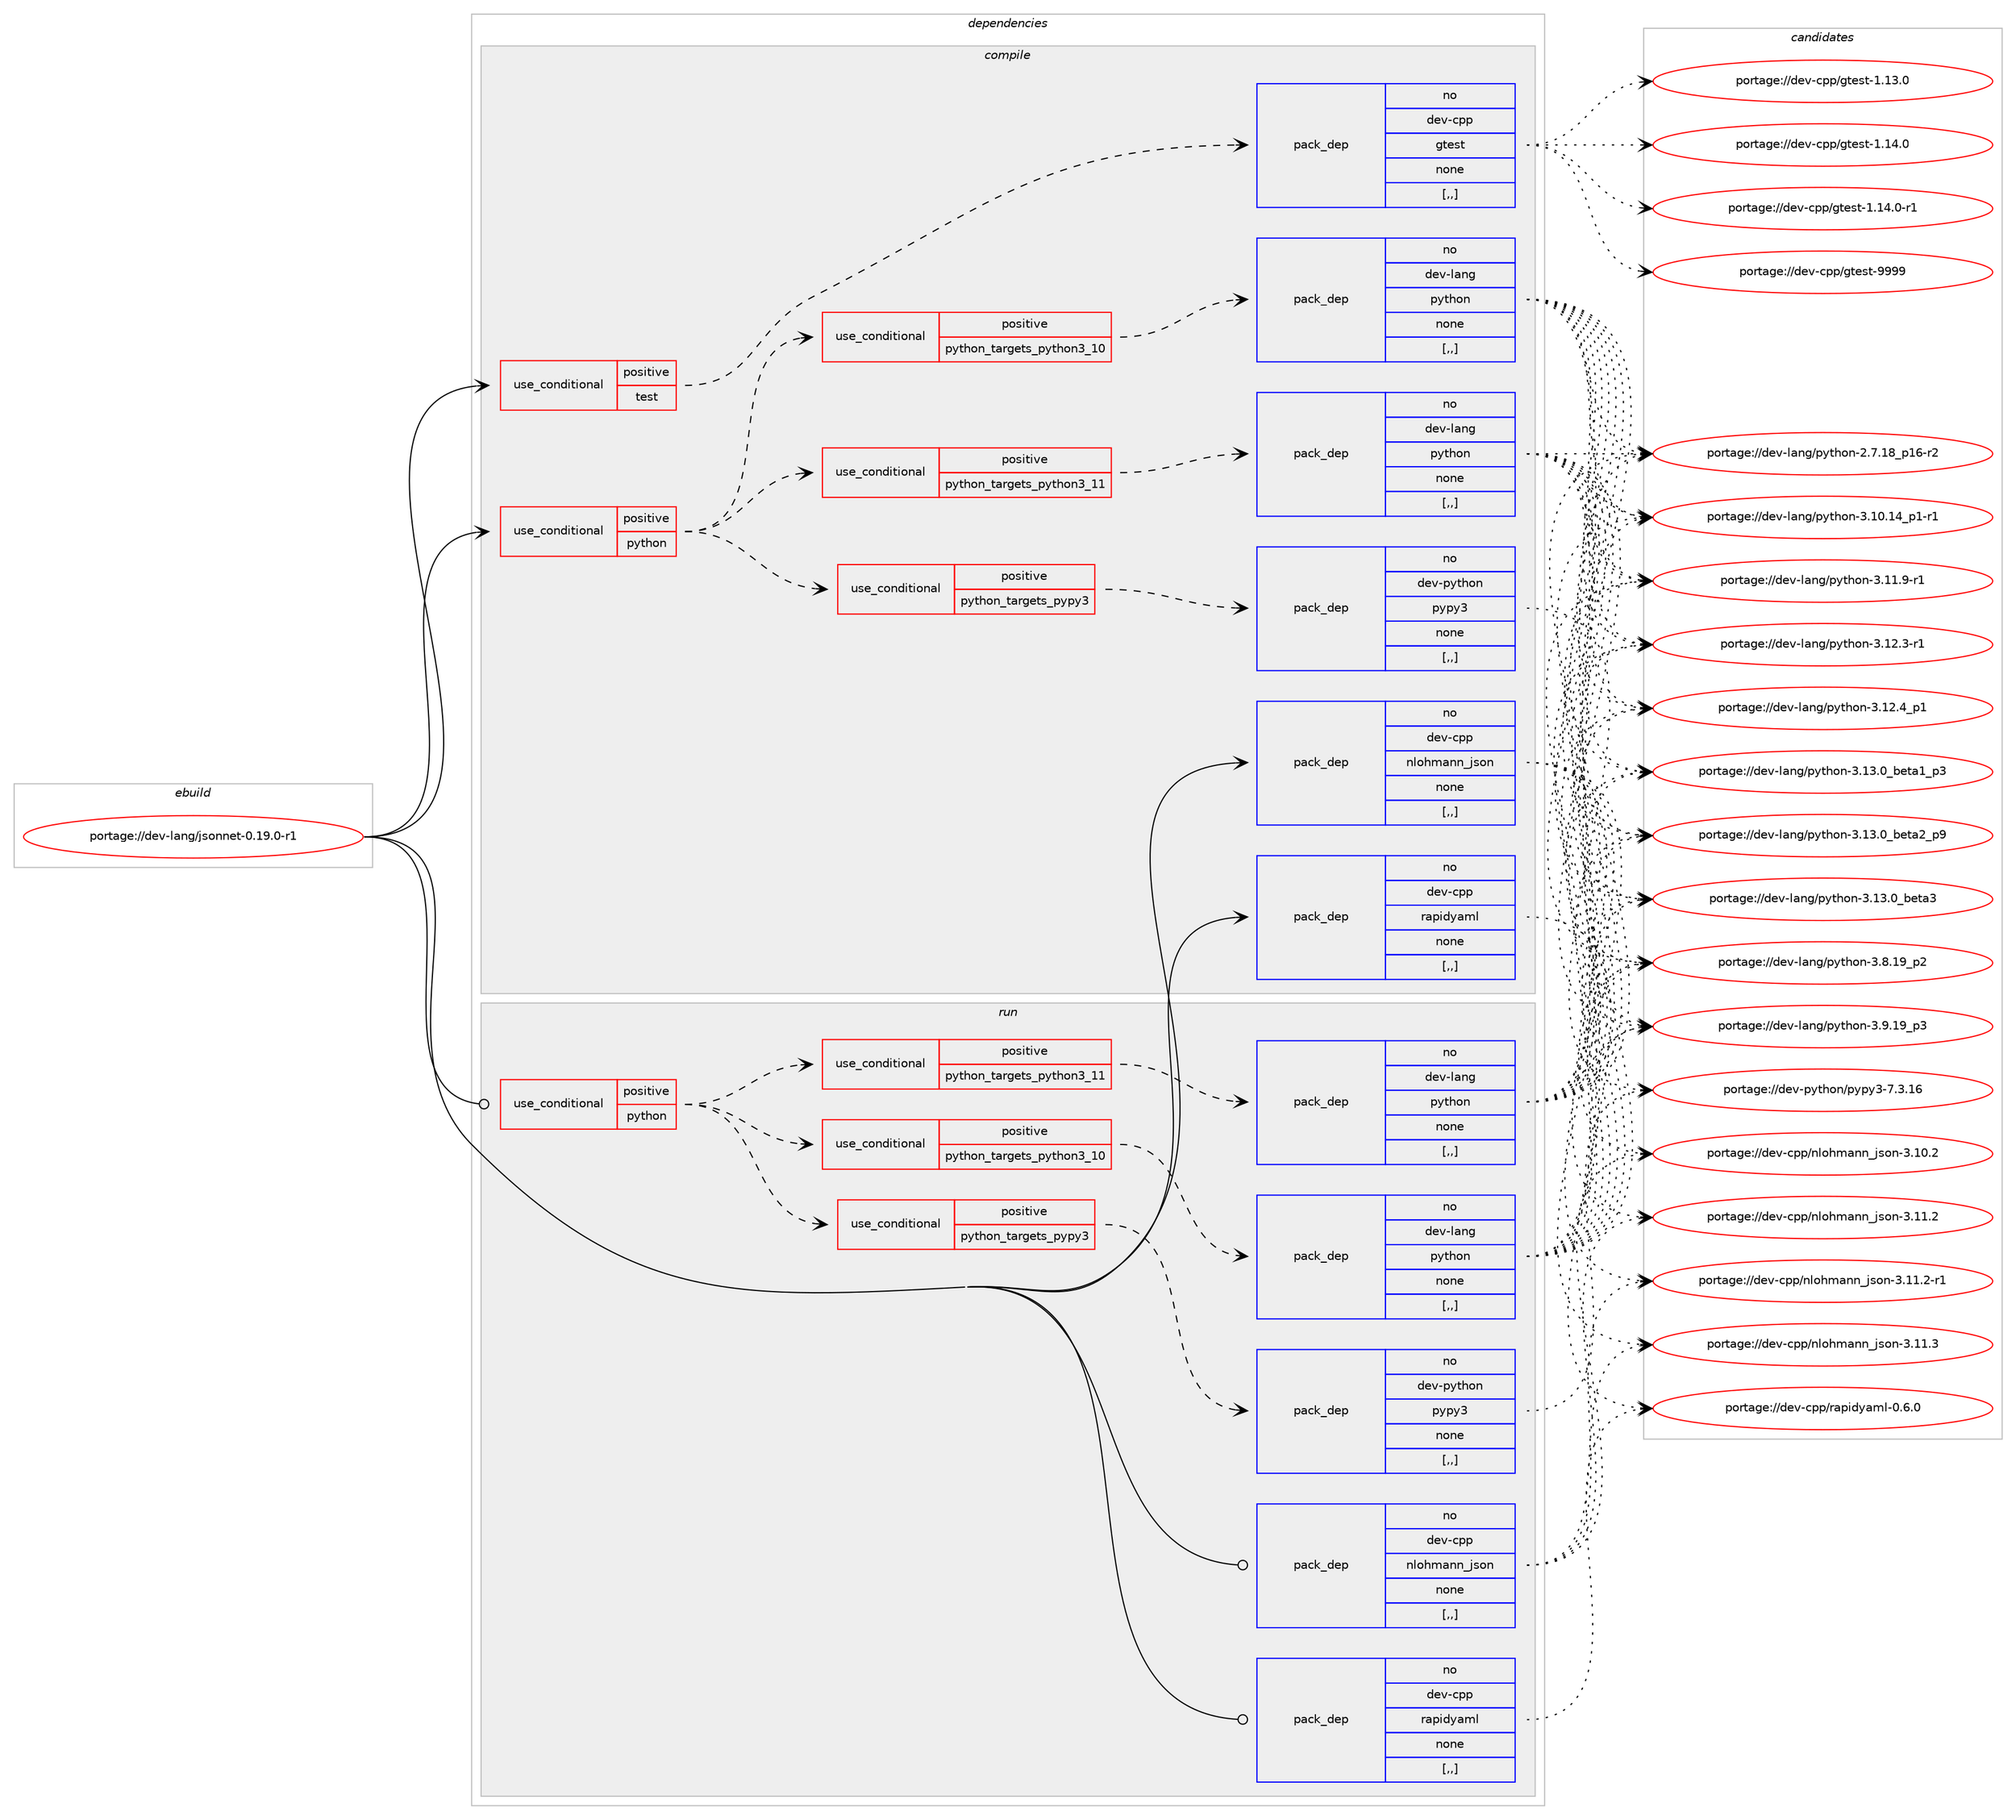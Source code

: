 digraph prolog {

# *************
# Graph options
# *************

newrank=true;
concentrate=true;
compound=true;
graph [rankdir=LR,fontname=Helvetica,fontsize=10,ranksep=1.5];#, ranksep=2.5, nodesep=0.2];
edge  [arrowhead=vee];
node  [fontname=Helvetica,fontsize=10];

# **********
# The ebuild
# **********

subgraph cluster_leftcol {
color=gray;
rank=same;
label=<<i>ebuild</i>>;
id [label="portage://dev-lang/jsonnet-0.19.0-r1", color=red, width=4, href="../dev-lang/jsonnet-0.19.0-r1.svg"];
}

# ****************
# The dependencies
# ****************

subgraph cluster_midcol {
color=gray;
label=<<i>dependencies</i>>;
subgraph cluster_compile {
fillcolor="#eeeeee";
style=filled;
label=<<i>compile</i>>;
subgraph cond22359 {
dependency96916 [label=<<TABLE BORDER="0" CELLBORDER="1" CELLSPACING="0" CELLPADDING="4"><TR><TD ROWSPAN="3" CELLPADDING="10">use_conditional</TD></TR><TR><TD>positive</TD></TR><TR><TD>python</TD></TR></TABLE>>, shape=none, color=red];
subgraph cond22360 {
dependency96917 [label=<<TABLE BORDER="0" CELLBORDER="1" CELLSPACING="0" CELLPADDING="4"><TR><TD ROWSPAN="3" CELLPADDING="10">use_conditional</TD></TR><TR><TD>positive</TD></TR><TR><TD>python_targets_pypy3</TD></TR></TABLE>>, shape=none, color=red];
subgraph pack73519 {
dependency96918 [label=<<TABLE BORDER="0" CELLBORDER="1" CELLSPACING="0" CELLPADDING="4" WIDTH="220"><TR><TD ROWSPAN="6" CELLPADDING="30">pack_dep</TD></TR><TR><TD WIDTH="110">no</TD></TR><TR><TD>dev-python</TD></TR><TR><TD>pypy3</TD></TR><TR><TD>none</TD></TR><TR><TD>[,,]</TD></TR></TABLE>>, shape=none, color=blue];
}
dependency96917:e -> dependency96918:w [weight=20,style="dashed",arrowhead="vee"];
}
dependency96916:e -> dependency96917:w [weight=20,style="dashed",arrowhead="vee"];
subgraph cond22361 {
dependency96919 [label=<<TABLE BORDER="0" CELLBORDER="1" CELLSPACING="0" CELLPADDING="4"><TR><TD ROWSPAN="3" CELLPADDING="10">use_conditional</TD></TR><TR><TD>positive</TD></TR><TR><TD>python_targets_python3_10</TD></TR></TABLE>>, shape=none, color=red];
subgraph pack73520 {
dependency96920 [label=<<TABLE BORDER="0" CELLBORDER="1" CELLSPACING="0" CELLPADDING="4" WIDTH="220"><TR><TD ROWSPAN="6" CELLPADDING="30">pack_dep</TD></TR><TR><TD WIDTH="110">no</TD></TR><TR><TD>dev-lang</TD></TR><TR><TD>python</TD></TR><TR><TD>none</TD></TR><TR><TD>[,,]</TD></TR></TABLE>>, shape=none, color=blue];
}
dependency96919:e -> dependency96920:w [weight=20,style="dashed",arrowhead="vee"];
}
dependency96916:e -> dependency96919:w [weight=20,style="dashed",arrowhead="vee"];
subgraph cond22362 {
dependency96921 [label=<<TABLE BORDER="0" CELLBORDER="1" CELLSPACING="0" CELLPADDING="4"><TR><TD ROWSPAN="3" CELLPADDING="10">use_conditional</TD></TR><TR><TD>positive</TD></TR><TR><TD>python_targets_python3_11</TD></TR></TABLE>>, shape=none, color=red];
subgraph pack73521 {
dependency96922 [label=<<TABLE BORDER="0" CELLBORDER="1" CELLSPACING="0" CELLPADDING="4" WIDTH="220"><TR><TD ROWSPAN="6" CELLPADDING="30">pack_dep</TD></TR><TR><TD WIDTH="110">no</TD></TR><TR><TD>dev-lang</TD></TR><TR><TD>python</TD></TR><TR><TD>none</TD></TR><TR><TD>[,,]</TD></TR></TABLE>>, shape=none, color=blue];
}
dependency96921:e -> dependency96922:w [weight=20,style="dashed",arrowhead="vee"];
}
dependency96916:e -> dependency96921:w [weight=20,style="dashed",arrowhead="vee"];
}
id:e -> dependency96916:w [weight=20,style="solid",arrowhead="vee"];
subgraph cond22363 {
dependency96923 [label=<<TABLE BORDER="0" CELLBORDER="1" CELLSPACING="0" CELLPADDING="4"><TR><TD ROWSPAN="3" CELLPADDING="10">use_conditional</TD></TR><TR><TD>positive</TD></TR><TR><TD>test</TD></TR></TABLE>>, shape=none, color=red];
subgraph pack73522 {
dependency96924 [label=<<TABLE BORDER="0" CELLBORDER="1" CELLSPACING="0" CELLPADDING="4" WIDTH="220"><TR><TD ROWSPAN="6" CELLPADDING="30">pack_dep</TD></TR><TR><TD WIDTH="110">no</TD></TR><TR><TD>dev-cpp</TD></TR><TR><TD>gtest</TD></TR><TR><TD>none</TD></TR><TR><TD>[,,]</TD></TR></TABLE>>, shape=none, color=blue];
}
dependency96923:e -> dependency96924:w [weight=20,style="dashed",arrowhead="vee"];
}
id:e -> dependency96923:w [weight=20,style="solid",arrowhead="vee"];
subgraph pack73523 {
dependency96925 [label=<<TABLE BORDER="0" CELLBORDER="1" CELLSPACING="0" CELLPADDING="4" WIDTH="220"><TR><TD ROWSPAN="6" CELLPADDING="30">pack_dep</TD></TR><TR><TD WIDTH="110">no</TD></TR><TR><TD>dev-cpp</TD></TR><TR><TD>nlohmann_json</TD></TR><TR><TD>none</TD></TR><TR><TD>[,,]</TD></TR></TABLE>>, shape=none, color=blue];
}
id:e -> dependency96925:w [weight=20,style="solid",arrowhead="vee"];
subgraph pack73524 {
dependency96926 [label=<<TABLE BORDER="0" CELLBORDER="1" CELLSPACING="0" CELLPADDING="4" WIDTH="220"><TR><TD ROWSPAN="6" CELLPADDING="30">pack_dep</TD></TR><TR><TD WIDTH="110">no</TD></TR><TR><TD>dev-cpp</TD></TR><TR><TD>rapidyaml</TD></TR><TR><TD>none</TD></TR><TR><TD>[,,]</TD></TR></TABLE>>, shape=none, color=blue];
}
id:e -> dependency96926:w [weight=20,style="solid",arrowhead="vee"];
}
subgraph cluster_compileandrun {
fillcolor="#eeeeee";
style=filled;
label=<<i>compile and run</i>>;
}
subgraph cluster_run {
fillcolor="#eeeeee";
style=filled;
label=<<i>run</i>>;
subgraph cond22364 {
dependency96927 [label=<<TABLE BORDER="0" CELLBORDER="1" CELLSPACING="0" CELLPADDING="4"><TR><TD ROWSPAN="3" CELLPADDING="10">use_conditional</TD></TR><TR><TD>positive</TD></TR><TR><TD>python</TD></TR></TABLE>>, shape=none, color=red];
subgraph cond22365 {
dependency96928 [label=<<TABLE BORDER="0" CELLBORDER="1" CELLSPACING="0" CELLPADDING="4"><TR><TD ROWSPAN="3" CELLPADDING="10">use_conditional</TD></TR><TR><TD>positive</TD></TR><TR><TD>python_targets_pypy3</TD></TR></TABLE>>, shape=none, color=red];
subgraph pack73525 {
dependency96929 [label=<<TABLE BORDER="0" CELLBORDER="1" CELLSPACING="0" CELLPADDING="4" WIDTH="220"><TR><TD ROWSPAN="6" CELLPADDING="30">pack_dep</TD></TR><TR><TD WIDTH="110">no</TD></TR><TR><TD>dev-python</TD></TR><TR><TD>pypy3</TD></TR><TR><TD>none</TD></TR><TR><TD>[,,]</TD></TR></TABLE>>, shape=none, color=blue];
}
dependency96928:e -> dependency96929:w [weight=20,style="dashed",arrowhead="vee"];
}
dependency96927:e -> dependency96928:w [weight=20,style="dashed",arrowhead="vee"];
subgraph cond22366 {
dependency96930 [label=<<TABLE BORDER="0" CELLBORDER="1" CELLSPACING="0" CELLPADDING="4"><TR><TD ROWSPAN="3" CELLPADDING="10">use_conditional</TD></TR><TR><TD>positive</TD></TR><TR><TD>python_targets_python3_10</TD></TR></TABLE>>, shape=none, color=red];
subgraph pack73526 {
dependency96931 [label=<<TABLE BORDER="0" CELLBORDER="1" CELLSPACING="0" CELLPADDING="4" WIDTH="220"><TR><TD ROWSPAN="6" CELLPADDING="30">pack_dep</TD></TR><TR><TD WIDTH="110">no</TD></TR><TR><TD>dev-lang</TD></TR><TR><TD>python</TD></TR><TR><TD>none</TD></TR><TR><TD>[,,]</TD></TR></TABLE>>, shape=none, color=blue];
}
dependency96930:e -> dependency96931:w [weight=20,style="dashed",arrowhead="vee"];
}
dependency96927:e -> dependency96930:w [weight=20,style="dashed",arrowhead="vee"];
subgraph cond22367 {
dependency96932 [label=<<TABLE BORDER="0" CELLBORDER="1" CELLSPACING="0" CELLPADDING="4"><TR><TD ROWSPAN="3" CELLPADDING="10">use_conditional</TD></TR><TR><TD>positive</TD></TR><TR><TD>python_targets_python3_11</TD></TR></TABLE>>, shape=none, color=red];
subgraph pack73527 {
dependency96933 [label=<<TABLE BORDER="0" CELLBORDER="1" CELLSPACING="0" CELLPADDING="4" WIDTH="220"><TR><TD ROWSPAN="6" CELLPADDING="30">pack_dep</TD></TR><TR><TD WIDTH="110">no</TD></TR><TR><TD>dev-lang</TD></TR><TR><TD>python</TD></TR><TR><TD>none</TD></TR><TR><TD>[,,]</TD></TR></TABLE>>, shape=none, color=blue];
}
dependency96932:e -> dependency96933:w [weight=20,style="dashed",arrowhead="vee"];
}
dependency96927:e -> dependency96932:w [weight=20,style="dashed",arrowhead="vee"];
}
id:e -> dependency96927:w [weight=20,style="solid",arrowhead="odot"];
subgraph pack73528 {
dependency96934 [label=<<TABLE BORDER="0" CELLBORDER="1" CELLSPACING="0" CELLPADDING="4" WIDTH="220"><TR><TD ROWSPAN="6" CELLPADDING="30">pack_dep</TD></TR><TR><TD WIDTH="110">no</TD></TR><TR><TD>dev-cpp</TD></TR><TR><TD>nlohmann_json</TD></TR><TR><TD>none</TD></TR><TR><TD>[,,]</TD></TR></TABLE>>, shape=none, color=blue];
}
id:e -> dependency96934:w [weight=20,style="solid",arrowhead="odot"];
subgraph pack73529 {
dependency96935 [label=<<TABLE BORDER="0" CELLBORDER="1" CELLSPACING="0" CELLPADDING="4" WIDTH="220"><TR><TD ROWSPAN="6" CELLPADDING="30">pack_dep</TD></TR><TR><TD WIDTH="110">no</TD></TR><TR><TD>dev-cpp</TD></TR><TR><TD>rapidyaml</TD></TR><TR><TD>none</TD></TR><TR><TD>[,,]</TD></TR></TABLE>>, shape=none, color=blue];
}
id:e -> dependency96935:w [weight=20,style="solid",arrowhead="odot"];
}
}

# **************
# The candidates
# **************

subgraph cluster_choices {
rank=same;
color=gray;
label=<<i>candidates</i>>;

subgraph choice73519 {
color=black;
nodesep=1;
choice10010111845112121116104111110471121211121215145554651464954 [label="portage://dev-python/pypy3-7.3.16", color=red, width=4,href="../dev-python/pypy3-7.3.16.svg"];
dependency96918:e -> choice10010111845112121116104111110471121211121215145554651464954:w [style=dotted,weight="100"];
}
subgraph choice73520 {
color=black;
nodesep=1;
choice100101118451089711010347112121116104111110455046554649569511249544511450 [label="portage://dev-lang/python-2.7.18_p16-r2", color=red, width=4,href="../dev-lang/python-2.7.18_p16-r2.svg"];
choice100101118451089711010347112121116104111110455146494846495295112494511449 [label="portage://dev-lang/python-3.10.14_p1-r1", color=red, width=4,href="../dev-lang/python-3.10.14_p1-r1.svg"];
choice100101118451089711010347112121116104111110455146494946574511449 [label="portage://dev-lang/python-3.11.9-r1", color=red, width=4,href="../dev-lang/python-3.11.9-r1.svg"];
choice100101118451089711010347112121116104111110455146495046514511449 [label="portage://dev-lang/python-3.12.3-r1", color=red, width=4,href="../dev-lang/python-3.12.3-r1.svg"];
choice100101118451089711010347112121116104111110455146495046529511249 [label="portage://dev-lang/python-3.12.4_p1", color=red, width=4,href="../dev-lang/python-3.12.4_p1.svg"];
choice10010111845108971101034711212111610411111045514649514648959810111697499511251 [label="portage://dev-lang/python-3.13.0_beta1_p3", color=red, width=4,href="../dev-lang/python-3.13.0_beta1_p3.svg"];
choice10010111845108971101034711212111610411111045514649514648959810111697509511257 [label="portage://dev-lang/python-3.13.0_beta2_p9", color=red, width=4,href="../dev-lang/python-3.13.0_beta2_p9.svg"];
choice1001011184510897110103471121211161041111104551464951464895981011169751 [label="portage://dev-lang/python-3.13.0_beta3", color=red, width=4,href="../dev-lang/python-3.13.0_beta3.svg"];
choice100101118451089711010347112121116104111110455146564649579511250 [label="portage://dev-lang/python-3.8.19_p2", color=red, width=4,href="../dev-lang/python-3.8.19_p2.svg"];
choice100101118451089711010347112121116104111110455146574649579511251 [label="portage://dev-lang/python-3.9.19_p3", color=red, width=4,href="../dev-lang/python-3.9.19_p3.svg"];
dependency96920:e -> choice100101118451089711010347112121116104111110455046554649569511249544511450:w [style=dotted,weight="100"];
dependency96920:e -> choice100101118451089711010347112121116104111110455146494846495295112494511449:w [style=dotted,weight="100"];
dependency96920:e -> choice100101118451089711010347112121116104111110455146494946574511449:w [style=dotted,weight="100"];
dependency96920:e -> choice100101118451089711010347112121116104111110455146495046514511449:w [style=dotted,weight="100"];
dependency96920:e -> choice100101118451089711010347112121116104111110455146495046529511249:w [style=dotted,weight="100"];
dependency96920:e -> choice10010111845108971101034711212111610411111045514649514648959810111697499511251:w [style=dotted,weight="100"];
dependency96920:e -> choice10010111845108971101034711212111610411111045514649514648959810111697509511257:w [style=dotted,weight="100"];
dependency96920:e -> choice1001011184510897110103471121211161041111104551464951464895981011169751:w [style=dotted,weight="100"];
dependency96920:e -> choice100101118451089711010347112121116104111110455146564649579511250:w [style=dotted,weight="100"];
dependency96920:e -> choice100101118451089711010347112121116104111110455146574649579511251:w [style=dotted,weight="100"];
}
subgraph choice73521 {
color=black;
nodesep=1;
choice100101118451089711010347112121116104111110455046554649569511249544511450 [label="portage://dev-lang/python-2.7.18_p16-r2", color=red, width=4,href="../dev-lang/python-2.7.18_p16-r2.svg"];
choice100101118451089711010347112121116104111110455146494846495295112494511449 [label="portage://dev-lang/python-3.10.14_p1-r1", color=red, width=4,href="../dev-lang/python-3.10.14_p1-r1.svg"];
choice100101118451089711010347112121116104111110455146494946574511449 [label="portage://dev-lang/python-3.11.9-r1", color=red, width=4,href="../dev-lang/python-3.11.9-r1.svg"];
choice100101118451089711010347112121116104111110455146495046514511449 [label="portage://dev-lang/python-3.12.3-r1", color=red, width=4,href="../dev-lang/python-3.12.3-r1.svg"];
choice100101118451089711010347112121116104111110455146495046529511249 [label="portage://dev-lang/python-3.12.4_p1", color=red, width=4,href="../dev-lang/python-3.12.4_p1.svg"];
choice10010111845108971101034711212111610411111045514649514648959810111697499511251 [label="portage://dev-lang/python-3.13.0_beta1_p3", color=red, width=4,href="../dev-lang/python-3.13.0_beta1_p3.svg"];
choice10010111845108971101034711212111610411111045514649514648959810111697509511257 [label="portage://dev-lang/python-3.13.0_beta2_p9", color=red, width=4,href="../dev-lang/python-3.13.0_beta2_p9.svg"];
choice1001011184510897110103471121211161041111104551464951464895981011169751 [label="portage://dev-lang/python-3.13.0_beta3", color=red, width=4,href="../dev-lang/python-3.13.0_beta3.svg"];
choice100101118451089711010347112121116104111110455146564649579511250 [label="portage://dev-lang/python-3.8.19_p2", color=red, width=4,href="../dev-lang/python-3.8.19_p2.svg"];
choice100101118451089711010347112121116104111110455146574649579511251 [label="portage://dev-lang/python-3.9.19_p3", color=red, width=4,href="../dev-lang/python-3.9.19_p3.svg"];
dependency96922:e -> choice100101118451089711010347112121116104111110455046554649569511249544511450:w [style=dotted,weight="100"];
dependency96922:e -> choice100101118451089711010347112121116104111110455146494846495295112494511449:w [style=dotted,weight="100"];
dependency96922:e -> choice100101118451089711010347112121116104111110455146494946574511449:w [style=dotted,weight="100"];
dependency96922:e -> choice100101118451089711010347112121116104111110455146495046514511449:w [style=dotted,weight="100"];
dependency96922:e -> choice100101118451089711010347112121116104111110455146495046529511249:w [style=dotted,weight="100"];
dependency96922:e -> choice10010111845108971101034711212111610411111045514649514648959810111697499511251:w [style=dotted,weight="100"];
dependency96922:e -> choice10010111845108971101034711212111610411111045514649514648959810111697509511257:w [style=dotted,weight="100"];
dependency96922:e -> choice1001011184510897110103471121211161041111104551464951464895981011169751:w [style=dotted,weight="100"];
dependency96922:e -> choice100101118451089711010347112121116104111110455146564649579511250:w [style=dotted,weight="100"];
dependency96922:e -> choice100101118451089711010347112121116104111110455146574649579511251:w [style=dotted,weight="100"];
}
subgraph choice73522 {
color=black;
nodesep=1;
choice10010111845991121124710311610111511645494649514648 [label="portage://dev-cpp/gtest-1.13.0", color=red, width=4,href="../dev-cpp/gtest-1.13.0.svg"];
choice10010111845991121124710311610111511645494649524648 [label="portage://dev-cpp/gtest-1.14.0", color=red, width=4,href="../dev-cpp/gtest-1.14.0.svg"];
choice100101118459911211247103116101115116454946495246484511449 [label="portage://dev-cpp/gtest-1.14.0-r1", color=red, width=4,href="../dev-cpp/gtest-1.14.0-r1.svg"];
choice1001011184599112112471031161011151164557575757 [label="portage://dev-cpp/gtest-9999", color=red, width=4,href="../dev-cpp/gtest-9999.svg"];
dependency96924:e -> choice10010111845991121124710311610111511645494649514648:w [style=dotted,weight="100"];
dependency96924:e -> choice10010111845991121124710311610111511645494649524648:w [style=dotted,weight="100"];
dependency96924:e -> choice100101118459911211247103116101115116454946495246484511449:w [style=dotted,weight="100"];
dependency96924:e -> choice1001011184599112112471031161011151164557575757:w [style=dotted,weight="100"];
}
subgraph choice73523 {
color=black;
nodesep=1;
choice100101118459911211247110108111104109971101109510611511111045514649484650 [label="portage://dev-cpp/nlohmann_json-3.10.2", color=red, width=4,href="../dev-cpp/nlohmann_json-3.10.2.svg"];
choice100101118459911211247110108111104109971101109510611511111045514649494650 [label="portage://dev-cpp/nlohmann_json-3.11.2", color=red, width=4,href="../dev-cpp/nlohmann_json-3.11.2.svg"];
choice1001011184599112112471101081111041099711011095106115111110455146494946504511449 [label="portage://dev-cpp/nlohmann_json-3.11.2-r1", color=red, width=4,href="../dev-cpp/nlohmann_json-3.11.2-r1.svg"];
choice100101118459911211247110108111104109971101109510611511111045514649494651 [label="portage://dev-cpp/nlohmann_json-3.11.3", color=red, width=4,href="../dev-cpp/nlohmann_json-3.11.3.svg"];
dependency96925:e -> choice100101118459911211247110108111104109971101109510611511111045514649484650:w [style=dotted,weight="100"];
dependency96925:e -> choice100101118459911211247110108111104109971101109510611511111045514649494650:w [style=dotted,weight="100"];
dependency96925:e -> choice1001011184599112112471101081111041099711011095106115111110455146494946504511449:w [style=dotted,weight="100"];
dependency96925:e -> choice100101118459911211247110108111104109971101109510611511111045514649494651:w [style=dotted,weight="100"];
}
subgraph choice73524 {
color=black;
nodesep=1;
choice1001011184599112112471149711210510012197109108454846544648 [label="portage://dev-cpp/rapidyaml-0.6.0", color=red, width=4,href="../dev-cpp/rapidyaml-0.6.0.svg"];
dependency96926:e -> choice1001011184599112112471149711210510012197109108454846544648:w [style=dotted,weight="100"];
}
subgraph choice73525 {
color=black;
nodesep=1;
choice10010111845112121116104111110471121211121215145554651464954 [label="portage://dev-python/pypy3-7.3.16", color=red, width=4,href="../dev-python/pypy3-7.3.16.svg"];
dependency96929:e -> choice10010111845112121116104111110471121211121215145554651464954:w [style=dotted,weight="100"];
}
subgraph choice73526 {
color=black;
nodesep=1;
choice100101118451089711010347112121116104111110455046554649569511249544511450 [label="portage://dev-lang/python-2.7.18_p16-r2", color=red, width=4,href="../dev-lang/python-2.7.18_p16-r2.svg"];
choice100101118451089711010347112121116104111110455146494846495295112494511449 [label="portage://dev-lang/python-3.10.14_p1-r1", color=red, width=4,href="../dev-lang/python-3.10.14_p1-r1.svg"];
choice100101118451089711010347112121116104111110455146494946574511449 [label="portage://dev-lang/python-3.11.9-r1", color=red, width=4,href="../dev-lang/python-3.11.9-r1.svg"];
choice100101118451089711010347112121116104111110455146495046514511449 [label="portage://dev-lang/python-3.12.3-r1", color=red, width=4,href="../dev-lang/python-3.12.3-r1.svg"];
choice100101118451089711010347112121116104111110455146495046529511249 [label="portage://dev-lang/python-3.12.4_p1", color=red, width=4,href="../dev-lang/python-3.12.4_p1.svg"];
choice10010111845108971101034711212111610411111045514649514648959810111697499511251 [label="portage://dev-lang/python-3.13.0_beta1_p3", color=red, width=4,href="../dev-lang/python-3.13.0_beta1_p3.svg"];
choice10010111845108971101034711212111610411111045514649514648959810111697509511257 [label="portage://dev-lang/python-3.13.0_beta2_p9", color=red, width=4,href="../dev-lang/python-3.13.0_beta2_p9.svg"];
choice1001011184510897110103471121211161041111104551464951464895981011169751 [label="portage://dev-lang/python-3.13.0_beta3", color=red, width=4,href="../dev-lang/python-3.13.0_beta3.svg"];
choice100101118451089711010347112121116104111110455146564649579511250 [label="portage://dev-lang/python-3.8.19_p2", color=red, width=4,href="../dev-lang/python-3.8.19_p2.svg"];
choice100101118451089711010347112121116104111110455146574649579511251 [label="portage://dev-lang/python-3.9.19_p3", color=red, width=4,href="../dev-lang/python-3.9.19_p3.svg"];
dependency96931:e -> choice100101118451089711010347112121116104111110455046554649569511249544511450:w [style=dotted,weight="100"];
dependency96931:e -> choice100101118451089711010347112121116104111110455146494846495295112494511449:w [style=dotted,weight="100"];
dependency96931:e -> choice100101118451089711010347112121116104111110455146494946574511449:w [style=dotted,weight="100"];
dependency96931:e -> choice100101118451089711010347112121116104111110455146495046514511449:w [style=dotted,weight="100"];
dependency96931:e -> choice100101118451089711010347112121116104111110455146495046529511249:w [style=dotted,weight="100"];
dependency96931:e -> choice10010111845108971101034711212111610411111045514649514648959810111697499511251:w [style=dotted,weight="100"];
dependency96931:e -> choice10010111845108971101034711212111610411111045514649514648959810111697509511257:w [style=dotted,weight="100"];
dependency96931:e -> choice1001011184510897110103471121211161041111104551464951464895981011169751:w [style=dotted,weight="100"];
dependency96931:e -> choice100101118451089711010347112121116104111110455146564649579511250:w [style=dotted,weight="100"];
dependency96931:e -> choice100101118451089711010347112121116104111110455146574649579511251:w [style=dotted,weight="100"];
}
subgraph choice73527 {
color=black;
nodesep=1;
choice100101118451089711010347112121116104111110455046554649569511249544511450 [label="portage://dev-lang/python-2.7.18_p16-r2", color=red, width=4,href="../dev-lang/python-2.7.18_p16-r2.svg"];
choice100101118451089711010347112121116104111110455146494846495295112494511449 [label="portage://dev-lang/python-3.10.14_p1-r1", color=red, width=4,href="../dev-lang/python-3.10.14_p1-r1.svg"];
choice100101118451089711010347112121116104111110455146494946574511449 [label="portage://dev-lang/python-3.11.9-r1", color=red, width=4,href="../dev-lang/python-3.11.9-r1.svg"];
choice100101118451089711010347112121116104111110455146495046514511449 [label="portage://dev-lang/python-3.12.3-r1", color=red, width=4,href="../dev-lang/python-3.12.3-r1.svg"];
choice100101118451089711010347112121116104111110455146495046529511249 [label="portage://dev-lang/python-3.12.4_p1", color=red, width=4,href="../dev-lang/python-3.12.4_p1.svg"];
choice10010111845108971101034711212111610411111045514649514648959810111697499511251 [label="portage://dev-lang/python-3.13.0_beta1_p3", color=red, width=4,href="../dev-lang/python-3.13.0_beta1_p3.svg"];
choice10010111845108971101034711212111610411111045514649514648959810111697509511257 [label="portage://dev-lang/python-3.13.0_beta2_p9", color=red, width=4,href="../dev-lang/python-3.13.0_beta2_p9.svg"];
choice1001011184510897110103471121211161041111104551464951464895981011169751 [label="portage://dev-lang/python-3.13.0_beta3", color=red, width=4,href="../dev-lang/python-3.13.0_beta3.svg"];
choice100101118451089711010347112121116104111110455146564649579511250 [label="portage://dev-lang/python-3.8.19_p2", color=red, width=4,href="../dev-lang/python-3.8.19_p2.svg"];
choice100101118451089711010347112121116104111110455146574649579511251 [label="portage://dev-lang/python-3.9.19_p3", color=red, width=4,href="../dev-lang/python-3.9.19_p3.svg"];
dependency96933:e -> choice100101118451089711010347112121116104111110455046554649569511249544511450:w [style=dotted,weight="100"];
dependency96933:e -> choice100101118451089711010347112121116104111110455146494846495295112494511449:w [style=dotted,weight="100"];
dependency96933:e -> choice100101118451089711010347112121116104111110455146494946574511449:w [style=dotted,weight="100"];
dependency96933:e -> choice100101118451089711010347112121116104111110455146495046514511449:w [style=dotted,weight="100"];
dependency96933:e -> choice100101118451089711010347112121116104111110455146495046529511249:w [style=dotted,weight="100"];
dependency96933:e -> choice10010111845108971101034711212111610411111045514649514648959810111697499511251:w [style=dotted,weight="100"];
dependency96933:e -> choice10010111845108971101034711212111610411111045514649514648959810111697509511257:w [style=dotted,weight="100"];
dependency96933:e -> choice1001011184510897110103471121211161041111104551464951464895981011169751:w [style=dotted,weight="100"];
dependency96933:e -> choice100101118451089711010347112121116104111110455146564649579511250:w [style=dotted,weight="100"];
dependency96933:e -> choice100101118451089711010347112121116104111110455146574649579511251:w [style=dotted,weight="100"];
}
subgraph choice73528 {
color=black;
nodesep=1;
choice100101118459911211247110108111104109971101109510611511111045514649484650 [label="portage://dev-cpp/nlohmann_json-3.10.2", color=red, width=4,href="../dev-cpp/nlohmann_json-3.10.2.svg"];
choice100101118459911211247110108111104109971101109510611511111045514649494650 [label="portage://dev-cpp/nlohmann_json-3.11.2", color=red, width=4,href="../dev-cpp/nlohmann_json-3.11.2.svg"];
choice1001011184599112112471101081111041099711011095106115111110455146494946504511449 [label="portage://dev-cpp/nlohmann_json-3.11.2-r1", color=red, width=4,href="../dev-cpp/nlohmann_json-3.11.2-r1.svg"];
choice100101118459911211247110108111104109971101109510611511111045514649494651 [label="portage://dev-cpp/nlohmann_json-3.11.3", color=red, width=4,href="../dev-cpp/nlohmann_json-3.11.3.svg"];
dependency96934:e -> choice100101118459911211247110108111104109971101109510611511111045514649484650:w [style=dotted,weight="100"];
dependency96934:e -> choice100101118459911211247110108111104109971101109510611511111045514649494650:w [style=dotted,weight="100"];
dependency96934:e -> choice1001011184599112112471101081111041099711011095106115111110455146494946504511449:w [style=dotted,weight="100"];
dependency96934:e -> choice100101118459911211247110108111104109971101109510611511111045514649494651:w [style=dotted,weight="100"];
}
subgraph choice73529 {
color=black;
nodesep=1;
choice1001011184599112112471149711210510012197109108454846544648 [label="portage://dev-cpp/rapidyaml-0.6.0", color=red, width=4,href="../dev-cpp/rapidyaml-0.6.0.svg"];
dependency96935:e -> choice1001011184599112112471149711210510012197109108454846544648:w [style=dotted,weight="100"];
}
}

}
